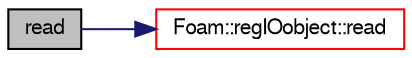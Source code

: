 digraph "read"
{
  bgcolor="transparent";
  edge [fontname="FreeSans",fontsize="10",labelfontname="FreeSans",labelfontsize="10"];
  node [fontname="FreeSans",fontsize="10",shape=record];
  rankdir="LR";
  Node1640 [label="read",height=0.2,width=0.4,color="black", fillcolor="grey75", style="filled", fontcolor="black"];
  Node1640 -> Node1641 [color="midnightblue",fontsize="10",style="solid",fontname="FreeSans"];
  Node1641 [label="Foam::regIOobject::read",height=0.2,width=0.4,color="red",URL="$a26334.html#af816873151ddb0126e98bb2f914d8ed5",tooltip="Read object. "];
}
